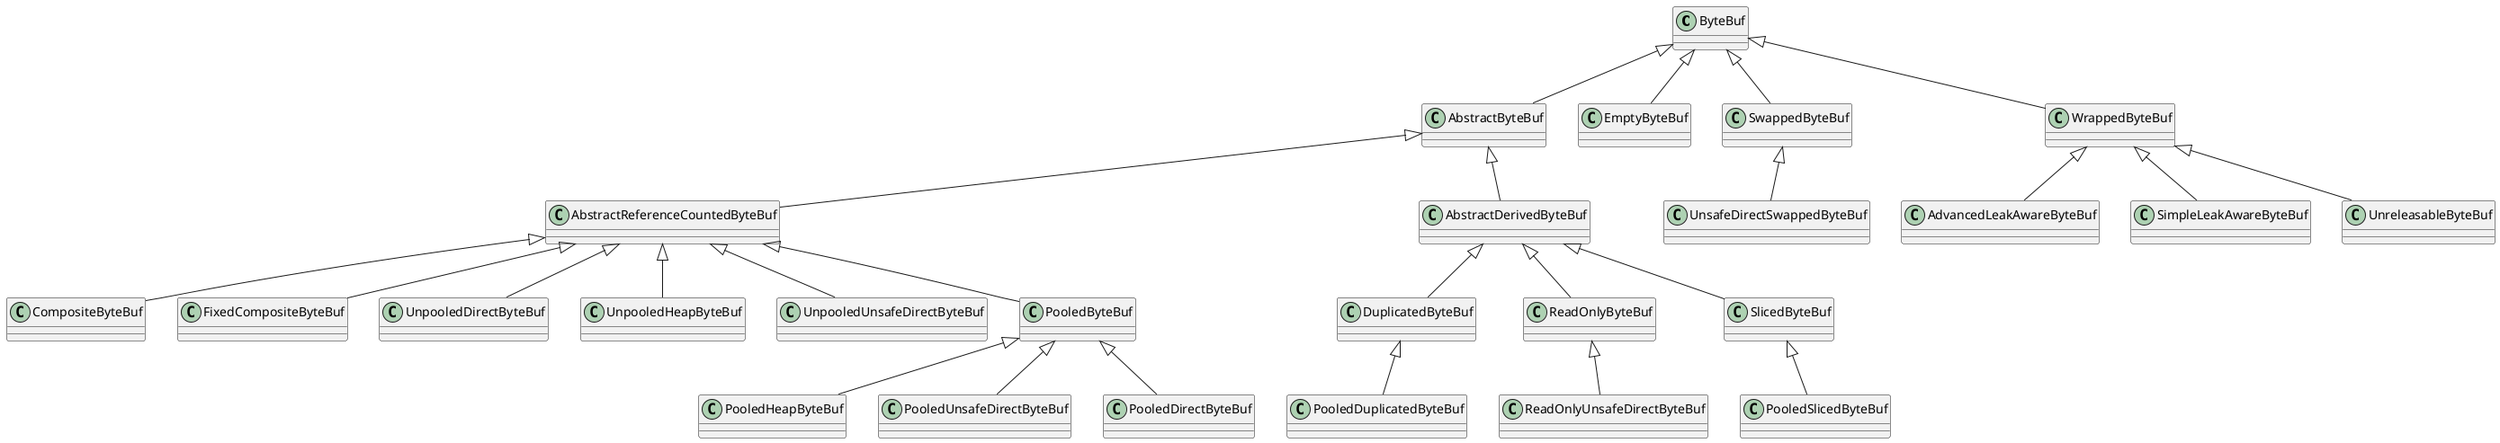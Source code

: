 @startuml
ByteBuf             <|--    AbstractByteBuf

AbstractByteBuf     <|--    AbstractReferenceCountedByteBuf
AbstractByteBuf     <|--    AbstractDerivedByteBuf

AbstractReferenceCountedByteBuf       <|--    CompositeByteBuf
AbstractReferenceCountedByteBuf       <|--    FixedCompositeByteBuf
AbstractReferenceCountedByteBuf       <|--    UnpooledDirectByteBuf
AbstractReferenceCountedByteBuf       <|--    UnpooledHeapByteBuf
AbstractReferenceCountedByteBuf       <|--    UnpooledUnsafeDirectByteBuf
AbstractReferenceCountedByteBuf       <|--    PooledByteBuf

PooledByteBuf <|-- PooledHeapByteBuf
PooledByteBuf <|-- PooledUnsafeDirectByteBuf
PooledByteBuf <|-- PooledDirectByteBuf

AbstractDerivedByteBuf  <|--    DuplicatedByteBuf
DuplicatedByteBuf       <|--    PooledDuplicatedByteBuf
AbstractDerivedByteBuf  <|--    ReadOnlyByteBuf
ReadOnlyByteBuf         <|--    ReadOnlyUnsafeDirectByteBuf
AbstractDerivedByteBuf  <|--    SlicedByteBuf
SlicedByteBuf           <|--    PooledSlicedByteBuf

ByteBuf             <|--    EmptyByteBuf
ByteBuf             <|--    SwappedByteBuf
SwappedByteBuf      <|--    UnsafeDirectSwappedByteBuf
ByteBuf             <|--    WrappedByteBuf

WrappedByteBuf      <|--    AdvancedLeakAwareByteBuf
WrappedByteBuf      <|--    SimpleLeakAwareByteBuf
WrappedByteBuf      <|--    UnreleasableByteBuf
@enduml
